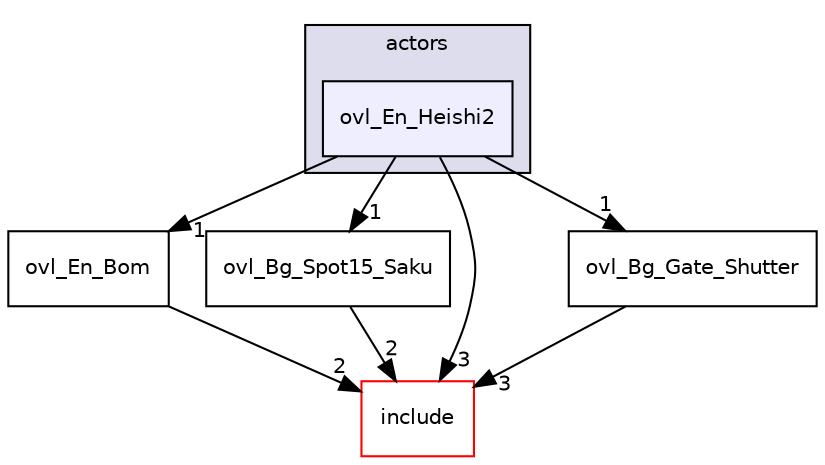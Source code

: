 digraph "src/overlays/actors/ovl_En_Heishi2" {
  compound=true
  node [ fontsize="10", fontname="Helvetica"];
  edge [ labelfontsize="10", labelfontname="Helvetica"];
  subgraph clusterdir_e93473484be31ce7bcb356bd643a22f8 {
    graph [ bgcolor="#ddddee", pencolor="black", label="actors" fontname="Helvetica", fontsize="10", URL="dir_e93473484be31ce7bcb356bd643a22f8.html"]
  dir_af503e378a29737cec95a705d5a0e87c [shape=box, label="ovl_En_Heishi2", style="filled", fillcolor="#eeeeff", pencolor="black", URL="dir_af503e378a29737cec95a705d5a0e87c.html"];
  }
  dir_073e43cfdc5d5009f1a5c00f815cb3a3 [shape=box label="ovl_En_Bom" URL="dir_073e43cfdc5d5009f1a5c00f815cb3a3.html"];
  dir_8b4c05296ce8a86d83af00a213ae8331 [shape=box label="ovl_Bg_Spot15_Saku" URL="dir_8b4c05296ce8a86d83af00a213ae8331.html"];
  dir_d44c64559bbebec7f509842c48db8b23 [shape=box label="include" fillcolor="white" style="filled" color="red" URL="dir_d44c64559bbebec7f509842c48db8b23.html"];
  dir_54cc36bb17ecde7dfda095ab5177ae9b [shape=box label="ovl_Bg_Gate_Shutter" URL="dir_54cc36bb17ecde7dfda095ab5177ae9b.html"];
  dir_073e43cfdc5d5009f1a5c00f815cb3a3->dir_d44c64559bbebec7f509842c48db8b23 [headlabel="2", labeldistance=1.5 headhref="dir_000191_000000.html"];
  dir_8b4c05296ce8a86d83af00a213ae8331->dir_d44c64559bbebec7f509842c48db8b23 [headlabel="2", labeldistance=1.5 headhref="dir_000120_000000.html"];
  dir_af503e378a29737cec95a705d5a0e87c->dir_073e43cfdc5d5009f1a5c00f815cb3a3 [headlabel="1", labeldistance=1.5 headhref="dir_000263_000191.html"];
  dir_af503e378a29737cec95a705d5a0e87c->dir_8b4c05296ce8a86d83af00a213ae8331 [headlabel="1", labeldistance=1.5 headhref="dir_000263_000120.html"];
  dir_af503e378a29737cec95a705d5a0e87c->dir_d44c64559bbebec7f509842c48db8b23 [headlabel="3", labeldistance=1.5 headhref="dir_000263_000000.html"];
  dir_af503e378a29737cec95a705d5a0e87c->dir_54cc36bb17ecde7dfda095ab5177ae9b [headlabel="1", labeldistance=1.5 headhref="dir_000263_000027.html"];
  dir_54cc36bb17ecde7dfda095ab5177ae9b->dir_d44c64559bbebec7f509842c48db8b23 [headlabel="3", labeldistance=1.5 headhref="dir_000027_000000.html"];
}
